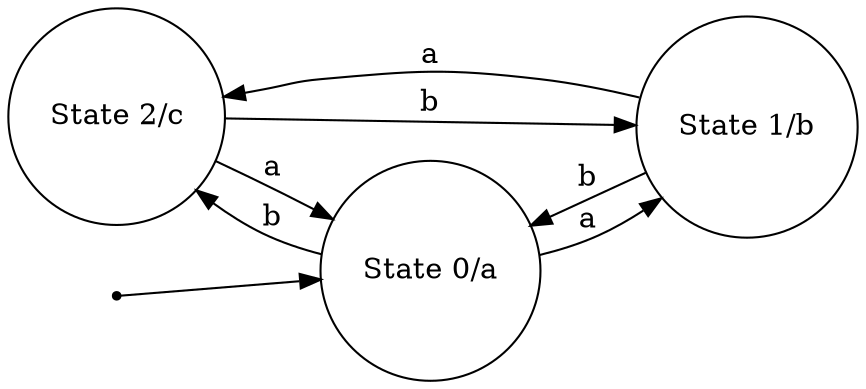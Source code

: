 digraph moore_machine {
	rankdir=LR size="8,5"
	node [shape=circle]
	"State 2" [label="State 2/c"]
	"State 2" -> "State 0" [label=a]
	"State 2" -> "State 1" [label=b]
	"State 0" [label="State 0/a"]
	"State 0" -> "State 1" [label=a]
	"State 0" -> "State 2" [label=b]
	"State 1" [label="State 1/b"]
	"State 1" -> "State 2" [label=a]
	"State 1" -> "State 0" [label=b]
	node [shape=point]
	start
	start -> "State 0"
}
